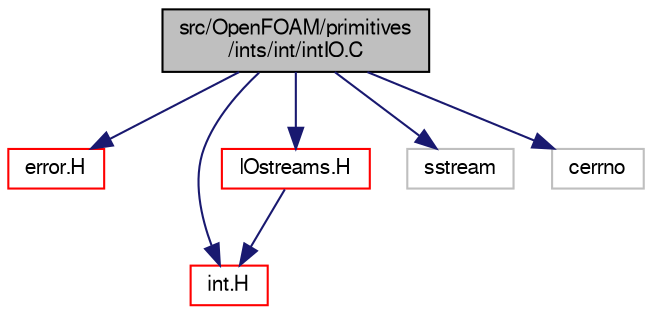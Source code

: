 digraph "src/OpenFOAM/primitives/ints/int/intIO.C"
{
  bgcolor="transparent";
  edge [fontname="FreeSans",fontsize="10",labelfontname="FreeSans",labelfontsize="10"];
  node [fontname="FreeSans",fontsize="10",shape=record];
  Node0 [label="src/OpenFOAM/primitives\l/ints/int/intIO.C",height=0.2,width=0.4,color="black", fillcolor="grey75", style="filled", fontcolor="black"];
  Node0 -> Node1 [color="midnightblue",fontsize="10",style="solid",fontname="FreeSans"];
  Node1 [label="error.H",height=0.2,width=0.4,color="red",URL="$a08924.html"];
  Node0 -> Node38 [color="midnightblue",fontsize="10",style="solid",fontname="FreeSans"];
  Node38 [label="int.H",height=0.2,width=0.4,color="red",URL="$a12362.html",tooltip="System integer. "];
  Node0 -> Node39 [color="midnightblue",fontsize="10",style="solid",fontname="FreeSans"];
  Node39 [label="IOstreams.H",height=0.2,width=0.4,color="red",URL="$a09104.html",tooltip="Useful combination of include files which define Sin, Sout and Serr and the use of IO streams general..."];
  Node39 -> Node38 [color="midnightblue",fontsize="10",style="solid",fontname="FreeSans"];
  Node0 -> Node61 [color="midnightblue",fontsize="10",style="solid",fontname="FreeSans"];
  Node61 [label="sstream",height=0.2,width=0.4,color="grey75"];
  Node0 -> Node62 [color="midnightblue",fontsize="10",style="solid",fontname="FreeSans"];
  Node62 [label="cerrno",height=0.2,width=0.4,color="grey75"];
}
